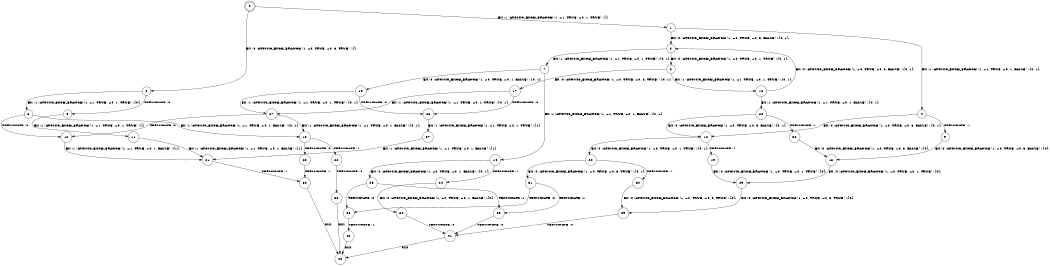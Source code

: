 digraph BCG {
size = "7, 10.5";
center = TRUE;
node [shape = circle];
0 [peripheries = 2];
0 -> 1 [label = "EX !1 !ATOMIC_EXCH_BRANCH (1, +1, TRUE, +0, 1, TRUE) !{}"];
0 -> 2 [label = "EX !0 !ATOMIC_EXCH_BRANCH (1, +0, TRUE, +0, 3, TRUE) !{}"];
1 -> 3 [label = "EX !0 !ATOMIC_EXCH_BRANCH (1, +0, TRUE, +0, 3, FALSE) !{0, 1}"];
1 -> 4 [label = "EX !1 !ATOMIC_EXCH_BRANCH (1, +1, TRUE, +0, 1, FALSE) !{0, 1}"];
2 -> 5 [label = "TERMINATE !0"];
2 -> 6 [label = "EX !1 !ATOMIC_EXCH_BRANCH (1, +1, TRUE, +0, 1, TRUE) !{0}"];
3 -> 7 [label = "EX !1 !ATOMIC_EXCH_BRANCH (1, +1, TRUE, +0, 1, TRUE) !{0, 1}"];
3 -> 8 [label = "EX !0 !ATOMIC_EXCH_BRANCH (1, +0, TRUE, +0, 1, TRUE) !{0, 1}"];
4 -> 9 [label = "TERMINATE !1"];
4 -> 10 [label = "EX !0 !ATOMIC_EXCH_BRANCH (1, +0, TRUE, +0, 3, FALSE) !{0, 1}"];
5 -> 11 [label = "EX !1 !ATOMIC_EXCH_BRANCH (1, +1, TRUE, +0, 1, TRUE) !{}"];
6 -> 12 [label = "TERMINATE !0"];
6 -> 13 [label = "EX !1 !ATOMIC_EXCH_BRANCH (1, +1, TRUE, +0, 1, FALSE) !{0, 1}"];
7 -> 14 [label = "EX !1 !ATOMIC_EXCH_BRANCH (1, +1, TRUE, +0, 1, FALSE) !{0, 1}"];
7 -> 15 [label = "EX !0 !ATOMIC_EXCH_BRANCH (1, +0, TRUE, +0, 1, FALSE) !{0, 1}"];
8 -> 16 [label = "EX !1 !ATOMIC_EXCH_BRANCH (1, +1, TRUE, +0, 1, TRUE) !{0, 1}"];
8 -> 17 [label = "EX !0 !ATOMIC_EXCH_BRANCH (1, +0, TRUE, +0, 3, TRUE) !{0, 1}"];
9 -> 18 [label = "EX !0 !ATOMIC_EXCH_BRANCH (1, +0, TRUE, +0, 3, FALSE) !{0}"];
10 -> 19 [label = "TERMINATE !1"];
10 -> 20 [label = "EX !0 !ATOMIC_EXCH_BRANCH (1, +0, TRUE, +0, 1, TRUE) !{0, 1}"];
11 -> 21 [label = "EX !1 !ATOMIC_EXCH_BRANCH (1, +1, TRUE, +0, 1, FALSE) !{1}"];
12 -> 21 [label = "EX !1 !ATOMIC_EXCH_BRANCH (1, +1, TRUE, +0, 1, FALSE) !{1}"];
13 -> 22 [label = "TERMINATE !1"];
13 -> 23 [label = "TERMINATE !0"];
14 -> 24 [label = "TERMINATE !1"];
14 -> 25 [label = "EX !0 !ATOMIC_EXCH_BRANCH (1, +0, TRUE, +0, 1, FALSE) !{0, 1}"];
15 -> 26 [label = "TERMINATE !0"];
15 -> 27 [label = "EX !1 !ATOMIC_EXCH_BRANCH (1, +1, TRUE, +0, 1, TRUE) !{0, 1}"];
16 -> 28 [label = "EX !1 !ATOMIC_EXCH_BRANCH (1, +1, TRUE, +0, 1, FALSE) !{0, 1}"];
16 -> 3 [label = "EX !0 !ATOMIC_EXCH_BRANCH (1, +0, TRUE, +0, 3, FALSE) !{0, 1}"];
17 -> 26 [label = "TERMINATE !0"];
17 -> 27 [label = "EX !1 !ATOMIC_EXCH_BRANCH (1, +1, TRUE, +0, 1, TRUE) !{0, 1}"];
18 -> 29 [label = "EX !0 !ATOMIC_EXCH_BRANCH (1, +0, TRUE, +0, 1, TRUE) !{0}"];
19 -> 29 [label = "EX !0 !ATOMIC_EXCH_BRANCH (1, +0, TRUE, +0, 1, TRUE) !{0}"];
20 -> 30 [label = "TERMINATE !1"];
20 -> 31 [label = "EX !0 !ATOMIC_EXCH_BRANCH (1, +0, TRUE, +0, 3, TRUE) !{0, 1}"];
21 -> 32 [label = "TERMINATE !1"];
22 -> 33 [label = "TERMINATE !0"];
23 -> 32 [label = "TERMINATE !1"];
24 -> 34 [label = "EX !0 !ATOMIC_EXCH_BRANCH (1, +0, TRUE, +0, 1, FALSE) !{0}"];
25 -> 35 [label = "TERMINATE !1"];
25 -> 36 [label = "TERMINATE !0"];
26 -> 37 [label = "EX !1 !ATOMIC_EXCH_BRANCH (1, +1, TRUE, +0, 1, TRUE) !{1}"];
27 -> 12 [label = "TERMINATE !0"];
27 -> 13 [label = "EX !1 !ATOMIC_EXCH_BRANCH (1, +1, TRUE, +0, 1, FALSE) !{0, 1}"];
28 -> 38 [label = "TERMINATE !1"];
28 -> 10 [label = "EX !0 !ATOMIC_EXCH_BRANCH (1, +0, TRUE, +0, 3, FALSE) !{0, 1}"];
29 -> 39 [label = "EX !0 !ATOMIC_EXCH_BRANCH (1, +0, TRUE, +0, 3, TRUE) !{0}"];
30 -> 39 [label = "EX !0 !ATOMIC_EXCH_BRANCH (1, +0, TRUE, +0, 3, TRUE) !{0}"];
31 -> 35 [label = "TERMINATE !1"];
31 -> 36 [label = "TERMINATE !0"];
32 -> 40 [label = "exit"];
33 -> 40 [label = "exit"];
34 -> 41 [label = "TERMINATE !0"];
35 -> 41 [label = "TERMINATE !0"];
36 -> 42 [label = "TERMINATE !1"];
37 -> 21 [label = "EX !1 !ATOMIC_EXCH_BRANCH (1, +1, TRUE, +0, 1, FALSE) !{1}"];
38 -> 18 [label = "EX !0 !ATOMIC_EXCH_BRANCH (1, +0, TRUE, +0, 3, FALSE) !{0}"];
39 -> 41 [label = "TERMINATE !0"];
41 -> 40 [label = "exit"];
42 -> 40 [label = "exit"];
}

